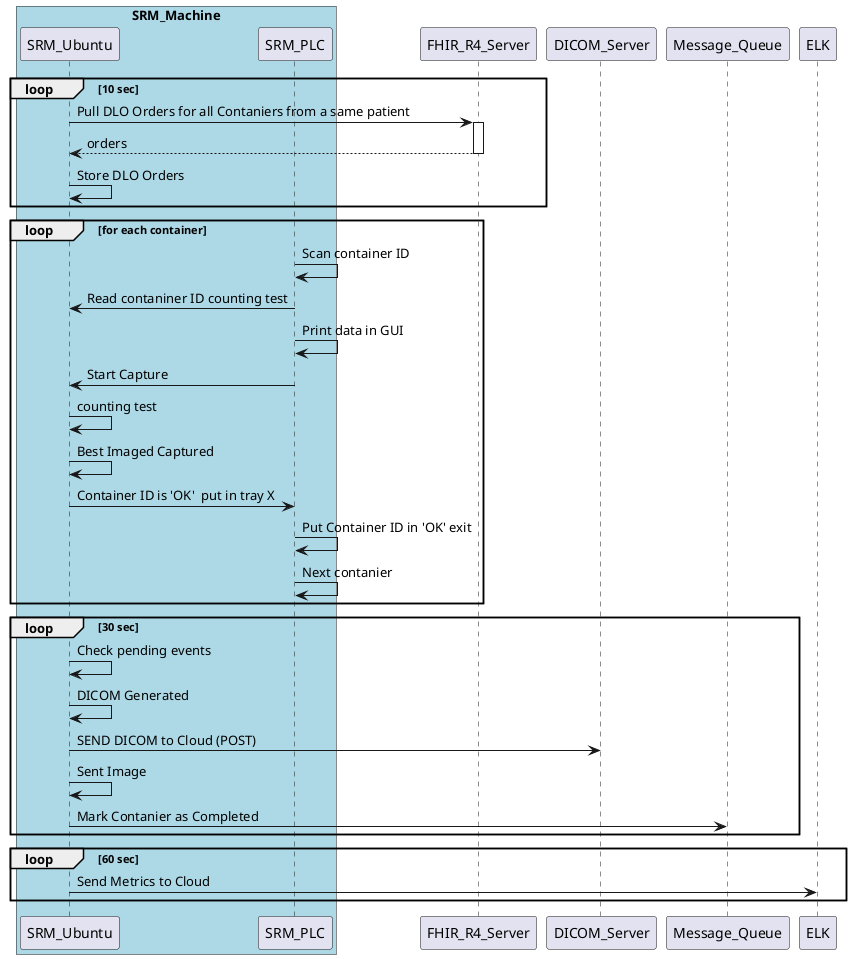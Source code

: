 @startuml Test Diagram

box "SRM_Machine" #LightBlue
participant SRM_Ubuntu
participant SRM_PLC
end box

loop 10 sec
    SRM_Ubuntu->FHIR_R4_Server ++: Pull DLO Orders for all Contaniers from a same patient
    return orders
    SRM_Ubuntu->SRM_Ubuntu: Store DLO Orders
end
loop for each container 
SRM_PLC->SRM_PLC: Scan container ID
SRM_PLC->SRM_Ubuntu: Read contaniner ID counting test
SRM_PLC->SRM_PLC: Print data in GUI
SRM_PLC->SRM_Ubuntu: Start Capture
SRM_Ubuntu->SRM_Ubuntu: counting test
SRM_Ubuntu->SRM_Ubuntu: Best Imaged Captured
SRM_Ubuntu->SRM_PLC: Container ID is 'OK'  put in tray X
SRM_PLC->SRM_PLC :Put Container ID in 'OK' exit 
SRM_PLC->SRM_PLC: Next contanier
end
loop 30 sec
    SRM_Ubuntu->SRM_Ubuntu: Check pending events  
    SRM_Ubuntu->SRM_Ubuntu: DICOM Generated
    SRM_Ubuntu->DICOM_Server: SEND DICOM to Cloud (POST)
    SRM_Ubuntu->SRM_Ubuntu: Sent Image
    SRM_Ubuntu->Message_Queue: Mark Contanier as Completed
end 
loop 60 sec
    SRM_Ubuntu->ELK: Send Metrics to Cloud
end 
@enduml